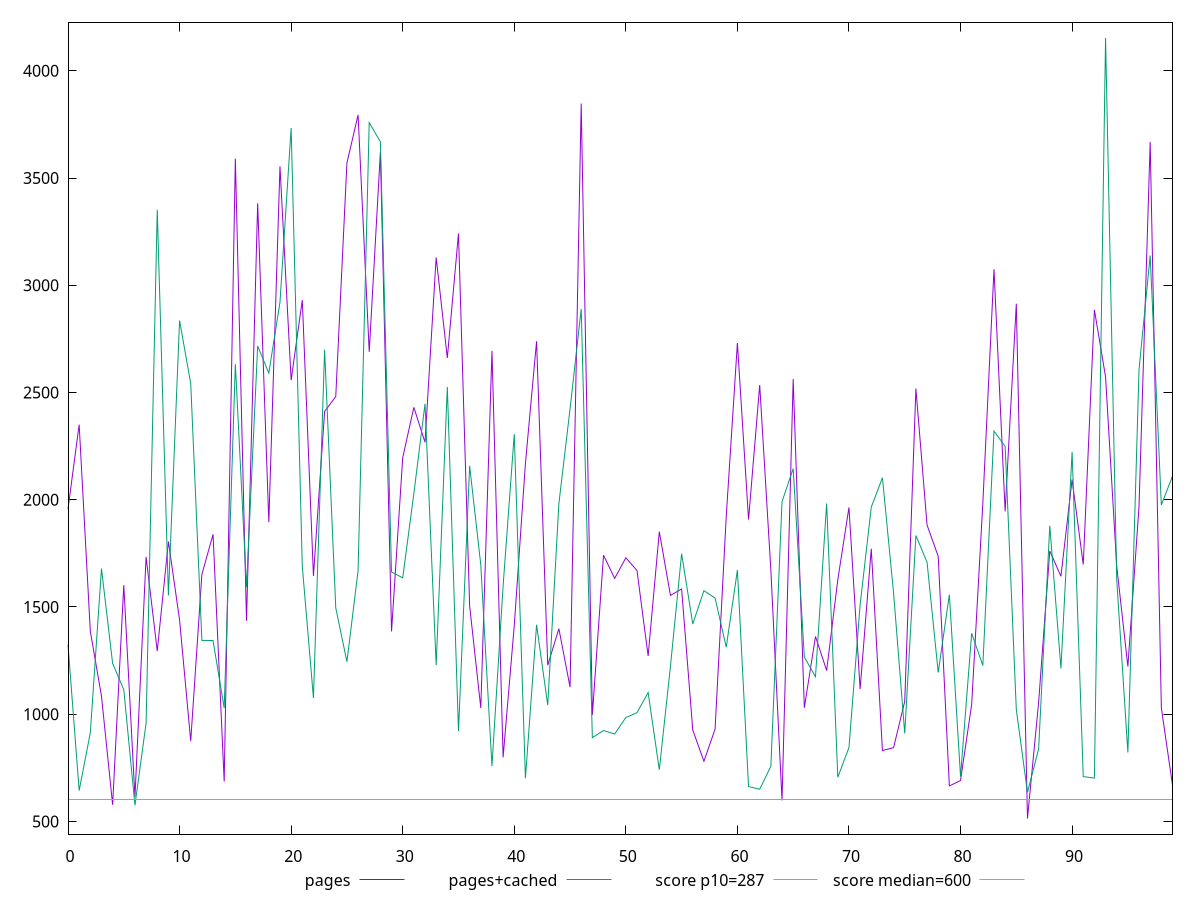 reset

$pages <<EOF
0 1957.2529999999988
1 2350.0160000000014
2 1386.6004999999986
3 1084.4999999999982
4 577.7280000000001
5 1601.9185000000036
6 612.9999999999991
7 1733.3915000000013
8 1294.5000000000002
9 1804.9345000000003
10 1439.5
11 874.4999999999991
12 1652.000000000001
13 1838.3205
14 686.1264999999994
15 3590.387999999999
16 1435.499999999999
17 3382.2809999999945
18 1896
19 3554.5575
20 2557.499999999999
21 2930.813500000003
22 1644.500000000001
23 2411.500000000002
24 2480.8230000000012
25 3570.0774999999976
26 3794.183
27 2689.409499999999
28 3621.140000000002
29 1385.6935000000008
30 2195.6029999999964
31 2430.784500000002
32 2267.7599999999998
33 3130.0319999999974
34 2661.0950000000003
35 3240.9545000000035
36 1505.000000000001
37 1029
38 2693.999999999998
39 799
40 1413.000000000001
41 2168.7819999999983
42 2739.000000000002
43 1228.500000000001
44 1398.500000000001
45 1126
46 3847.209500000004
47 996.4914999999964
48 1741.328999999999
49 1632.999999999998
50 1729.1680000000001
51 1670.0000000000011
52 1271.500000000001
53 1850.999999999999
54 1553.842999999999
55 1584.000000000001
56 926.0000000000009
57 780.5
58 930.5
59 1921.4765000000025
60 2730.5
61 1907.4945000000016
62 2535
63 1670.8499999999995
64 598.0000000000009
65 2562.447000000002
66 1029.999999999999
67 1362.1115000000007
68 1203.3690000000042
69 1626.4999999999998
70 1964.1739999999995
71 1117.000000000001
72 1771.2254999999996
73 830.5
74 844
75 1059.500000000001
76 2518.183000000002
77 1882
78 1736.0000000000018
79 665.5
80 690.9510000000018
81 1046.0000000000007
82 1983.624999999999
83 3075.0520000000024
84 1945.5180000000003
85 2913.9415000000017
86 513.5000000000009
87 1054.5035000000034
88 1761.1455000000037
89 1643
90 2094.320500000001
91 1697.5
92 2885.179
93 2572.999999999998
94 1690.500000000001
95 1221.9160000000002
96 1969.2909999999963
97 3668.0620000000017
98 1029.000000000001
99 669.2644999999993
EOF

$pagesCached <<EOF
0 1324.1560000000009
1 644
2 913.5
3 1679.0819999999999
4 1237
5 1114.000000000001
6 575.1540000000002
7 959
8 3352.203000000001
9 1553.5
10 2835.4634999999994
11 2541.8019999999997
12 1344
13 1343.500000000001
14 1028.5
15 2632.112500000001
16 1592.4534999999971
17 2716.642
18 2590.496
19 2920.9199999999983
20 3733.554500000003
21 1689.5000000000005
22 1075.499999999999
23 2699.3314999999993
24 1496.0000000000005
25 1244.499999999999
26 1668.5539999999983
27 3758.344
28 3668.935999999999
29 1663
30 1635.6279999999988
31 2028.5000000000016
32 2447.372000000002
33 1228.5
34 2525.7575000000015
35 921
36 2157.5469999999987
37 1695.999999999999
38 758
39 1598.999999999999
40 2305.8754999999983
41 701.5
42 1416.999999999999
43 1042.5
44 1982.499999999999
45 2423.758
46 2889.6280000000006
47 890.5
48 923.9999999999982
49 907.4999999999991
50 984.5
51 1007.0000000000014
52 1101
53 741
54 1223.5
55 1748.4999999999995
56 1420.499999999999
57 1576
58 1541.500000000001
59 1312.5
60 1671.9999999999973
61 662.4999999999998
62 650
63 757
64 1990.999999999999
65 2144.902000000001
66 1266.5
67 1174.5
68 1982.500000000001
69 705.9999999999995
70 844
71 1509.4999999999986
72 1965.4755000000002
73 2102.5
74 1564.6645000000008
75 910
76 1833.0689999999986
77 1708.5
78 1194.4999999999982
79 1557.500000000001
80 709
81 1377.5
82 1226.8245000000015
83 2319.893000000001
84 2248.8459999999995
85 1021.4999999999995
86 635.5
87 837.5
88 1878.9150000000013
89 1213
90 2222.7779999999993
91 709
92 702
93 4153.3405
94 1627.571
95 821.5
96 2606.622
97 3138.736
98 1975.6600000000008
99 2109.999999999999
EOF

set key outside below
set xrange [0:99]
set yrange [440.7031900000009:4226.13731]
set trange [440.7031900000009:4226.13731]
set terminal svg size 640, 520 enhanced background rgb 'white'
set output "report_00015_2021-02-09T16-11-33.973Z/total-blocking-time/comparison/line/0_vs_1.svg"

plot $pages title "pages" with line, \
     $pagesCached title "pages+cached" with line, \
     287 title "score p10=287", \
     600 title "score median=600"

reset
